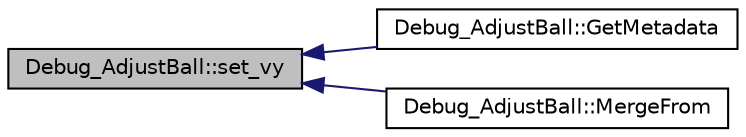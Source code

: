 digraph "Debug_AdjustBall::set_vy"
{
 // INTERACTIVE_SVG=YES
  edge [fontname="Helvetica",fontsize="10",labelfontname="Helvetica",labelfontsize="10"];
  node [fontname="Helvetica",fontsize="10",shape=record];
  rankdir="LR";
  Node1 [label="Debug_AdjustBall::set_vy",height=0.2,width=0.4,color="black", fillcolor="grey75", style="filled", fontcolor="black"];
  Node1 -> Node2 [dir="back",color="midnightblue",fontsize="10",style="solid",fontname="Helvetica"];
  Node2 [label="Debug_AdjustBall::GetMetadata",height=0.2,width=0.4,color="black", fillcolor="white", style="filled",URL="$d9/d50/class_debug___adjust_ball.html#a6fde58165f307389c93e04c8f85d8670"];
  Node1 -> Node3 [dir="back",color="midnightblue",fontsize="10",style="solid",fontname="Helvetica"];
  Node3 [label="Debug_AdjustBall::MergeFrom",height=0.2,width=0.4,color="black", fillcolor="white", style="filled",URL="$d9/d50/class_debug___adjust_ball.html#acba3f4b685ebe51a2c0405a2be67bda5"];
}
